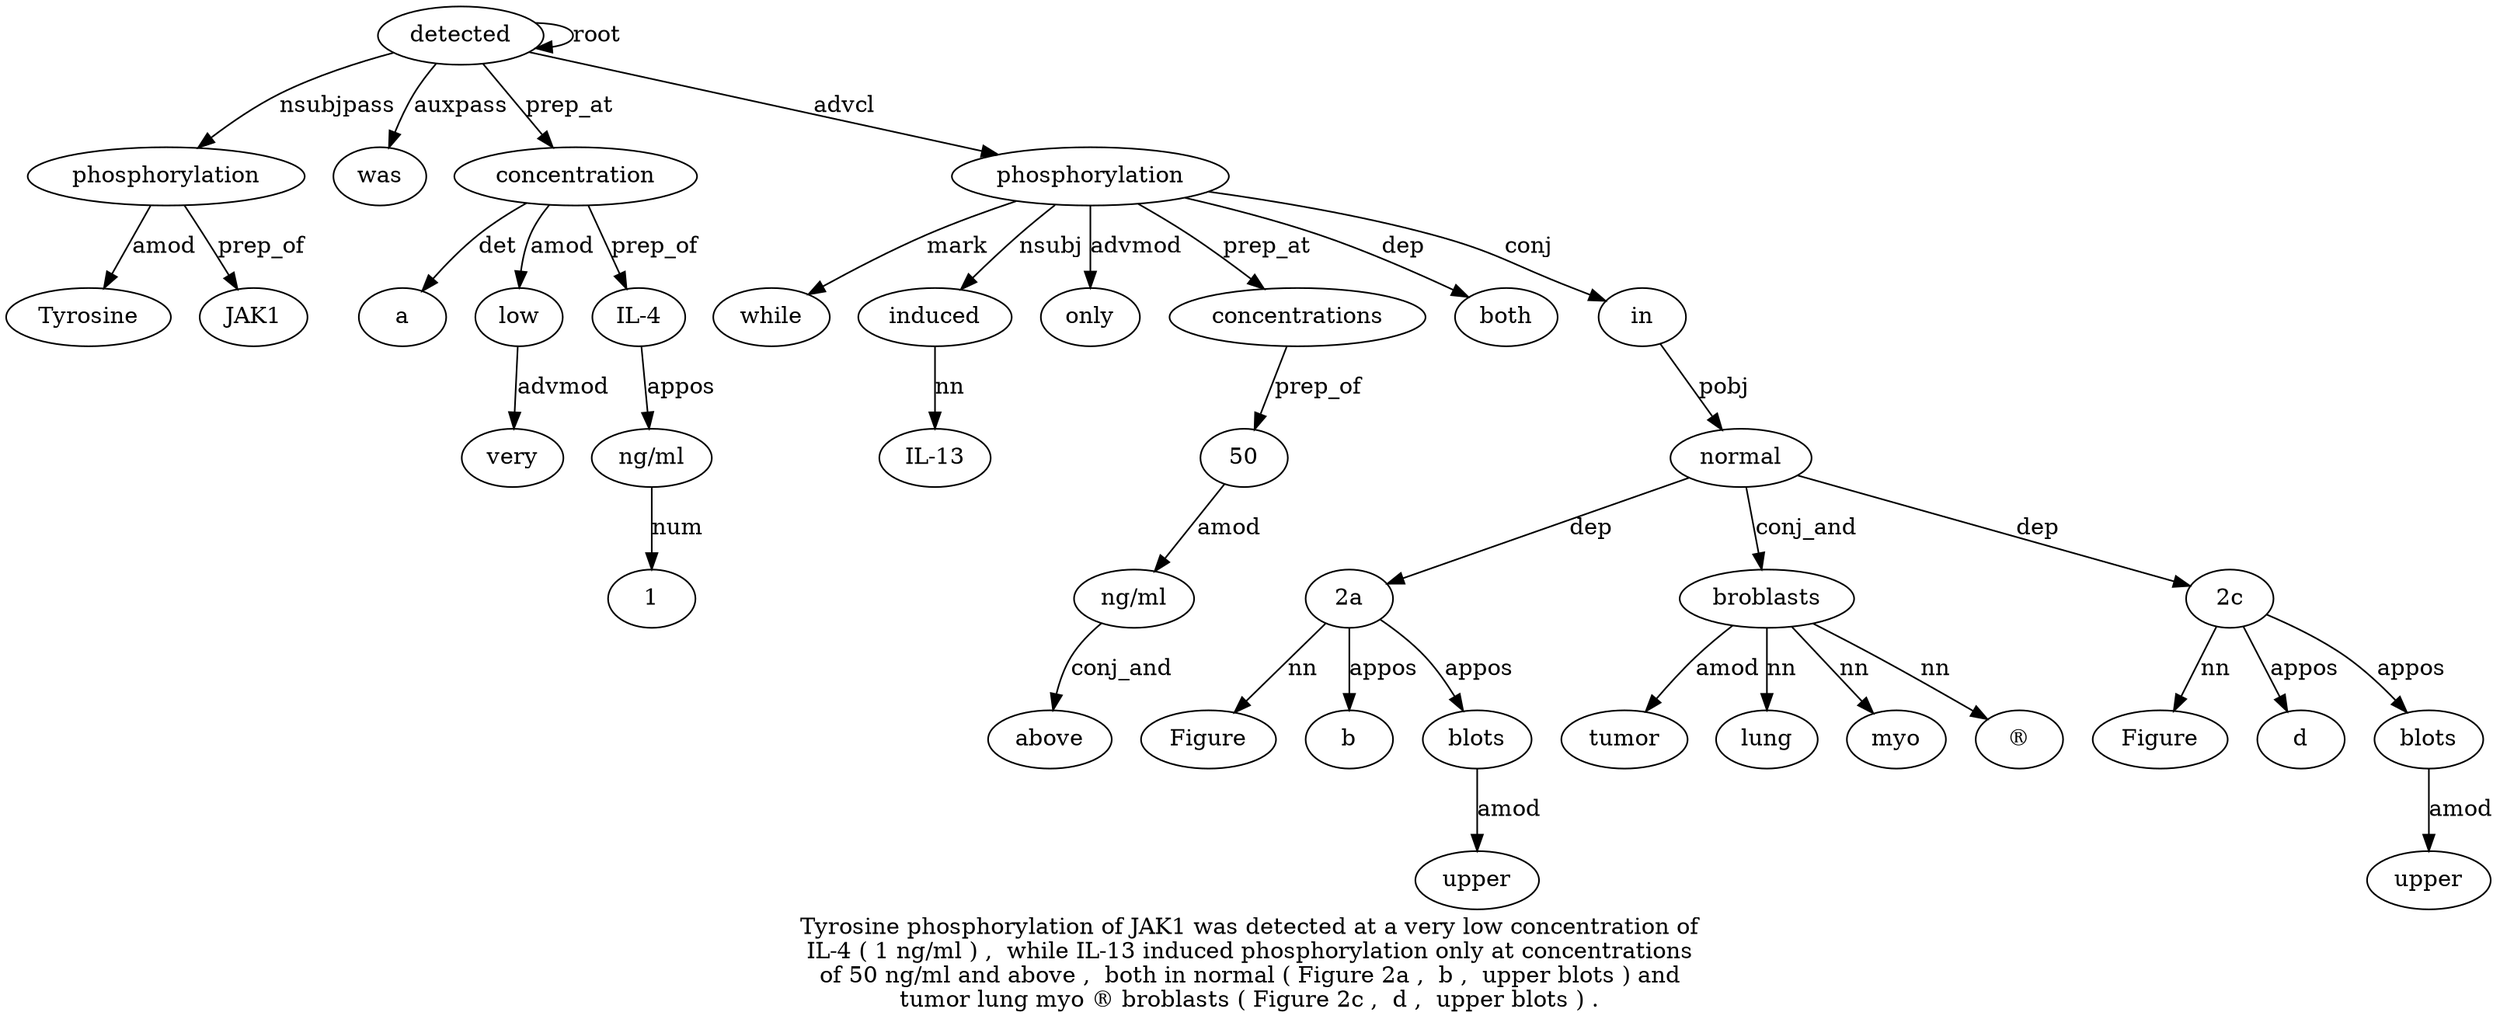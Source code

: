 digraph "Tyrosine phosphorylation of JAK1 was detected at a very low concentration of IL-4 ( 1 ng/ml ) ,  while IL-13 induced phosphorylation only at concentrations of 50 ng/ml and above ,  both in normal ( Figure 2a ,  b ,  upper blots ) and tumor lung myo ® broblasts ( Figure 2c ,  d ,  upper blots ) ." {
label="Tyrosine phosphorylation of JAK1 was detected at a very low concentration of
IL-4 ( 1 ng/ml ) ,  while IL-13 induced phosphorylation only at concentrations
of 50 ng/ml and above ,  both in normal ( Figure 2a ,  b ,  upper blots ) and
tumor lung myo ® broblasts ( Figure 2c ,  d ,  upper blots ) .";
phosphorylation2 [style=filled, fillcolor=white, label=phosphorylation];
Tyrosine1 [style=filled, fillcolor=white, label=Tyrosine];
phosphorylation2 -> Tyrosine1  [label=amod];
detected6 [style=filled, fillcolor=white, label=detected];
detected6 -> phosphorylation2  [label=nsubjpass];
JAK14 [style=filled, fillcolor=white, label=JAK1];
phosphorylation2 -> JAK14  [label=prep_of];
was5 [style=filled, fillcolor=white, label=was];
detected6 -> was5  [label=auxpass];
detected6 -> detected6  [label=root];
concentration11 [style=filled, fillcolor=white, label=concentration];
a8 [style=filled, fillcolor=white, label=a];
concentration11 -> a8  [label=det];
low10 [style=filled, fillcolor=white, label=low];
very9 [style=filled, fillcolor=white, label=very];
low10 -> very9  [label=advmod];
concentration11 -> low10  [label=amod];
detected6 -> concentration11  [label=prep_at];
"IL-413" [style=filled, fillcolor=white, label="IL-4"];
concentration11 -> "IL-413"  [label=prep_of];
"ng/ml16" [style=filled, fillcolor=white, label="ng/ml"];
115 [style=filled, fillcolor=white, label=1];
"ng/ml16" -> 115  [label=num];
"IL-413" -> "ng/ml16"  [label=appos];
phosphorylation22 [style=filled, fillcolor=white, label=phosphorylation];
while19 [style=filled, fillcolor=white, label=while];
phosphorylation22 -> while19  [label=mark];
induced21 [style=filled, fillcolor=white, label=induced];
"IL-1320" [style=filled, fillcolor=white, label="IL-13"];
induced21 -> "IL-1320"  [label=nn];
phosphorylation22 -> induced21  [label=nsubj];
detected6 -> phosphorylation22  [label=advcl];
only23 [style=filled, fillcolor=white, label=only];
phosphorylation22 -> only23  [label=advmod];
concentrations25 [style=filled, fillcolor=white, label=concentrations];
phosphorylation22 -> concentrations25  [label=prep_at];
5027 [style=filled, fillcolor=white, label=50];
concentrations25 -> 5027  [label=prep_of];
"ng/ml28" [style=filled, fillcolor=white, label="ng/ml"];
5027 -> "ng/ml28"  [label=amod];
above30 [style=filled, fillcolor=white, label=above];
"ng/ml28" -> above30  [label=conj_and];
both32 [style=filled, fillcolor=white, label=both];
phosphorylation22 -> both32  [label=dep];
in33 [style=filled, fillcolor=white, label=in];
phosphorylation22 -> in33  [label=conj];
normal34 [style=filled, fillcolor=white, label=normal];
in33 -> normal34  [label=pobj];
"2a37" [style=filled, fillcolor=white, label="2a"];
Figure36 [style=filled, fillcolor=white, label=Figure];
"2a37" -> Figure36  [label=nn];
normal34 -> "2a37"  [label=dep];
b39 [style=filled, fillcolor=white, label=b];
"2a37" -> b39  [label=appos];
blots42 [style=filled, fillcolor=white, label=blots];
upper41 [style=filled, fillcolor=white, label=upper];
blots42 -> upper41  [label=amod];
"2a37" -> blots42  [label=appos];
broblasts49 [style=filled, fillcolor=white, label=broblasts];
tumor45 [style=filled, fillcolor=white, label=tumor];
broblasts49 -> tumor45  [label=amod];
lung46 [style=filled, fillcolor=white, label=lung];
broblasts49 -> lung46  [label=nn];
myo47 [style=filled, fillcolor=white, label=myo];
broblasts49 -> myo47  [label=nn];
"®48" [style=filled, fillcolor=white, label="®"];
broblasts49 -> "®48"  [label=nn];
normal34 -> broblasts49  [label=conj_and];
"2c5" [style=filled, fillcolor=white, label="2c"];
Figure51 [style=filled, fillcolor=white, label=Figure];
"2c5" -> Figure51  [label=nn];
normal34 -> "2c5"  [label=dep];
d54 [style=filled, fillcolor=white, label=d];
"2c5" -> d54  [label=appos];
blots57 [style=filled, fillcolor=white, label=blots];
upper56 [style=filled, fillcolor=white, label=upper];
blots57 -> upper56  [label=amod];
"2c5" -> blots57  [label=appos];
}
